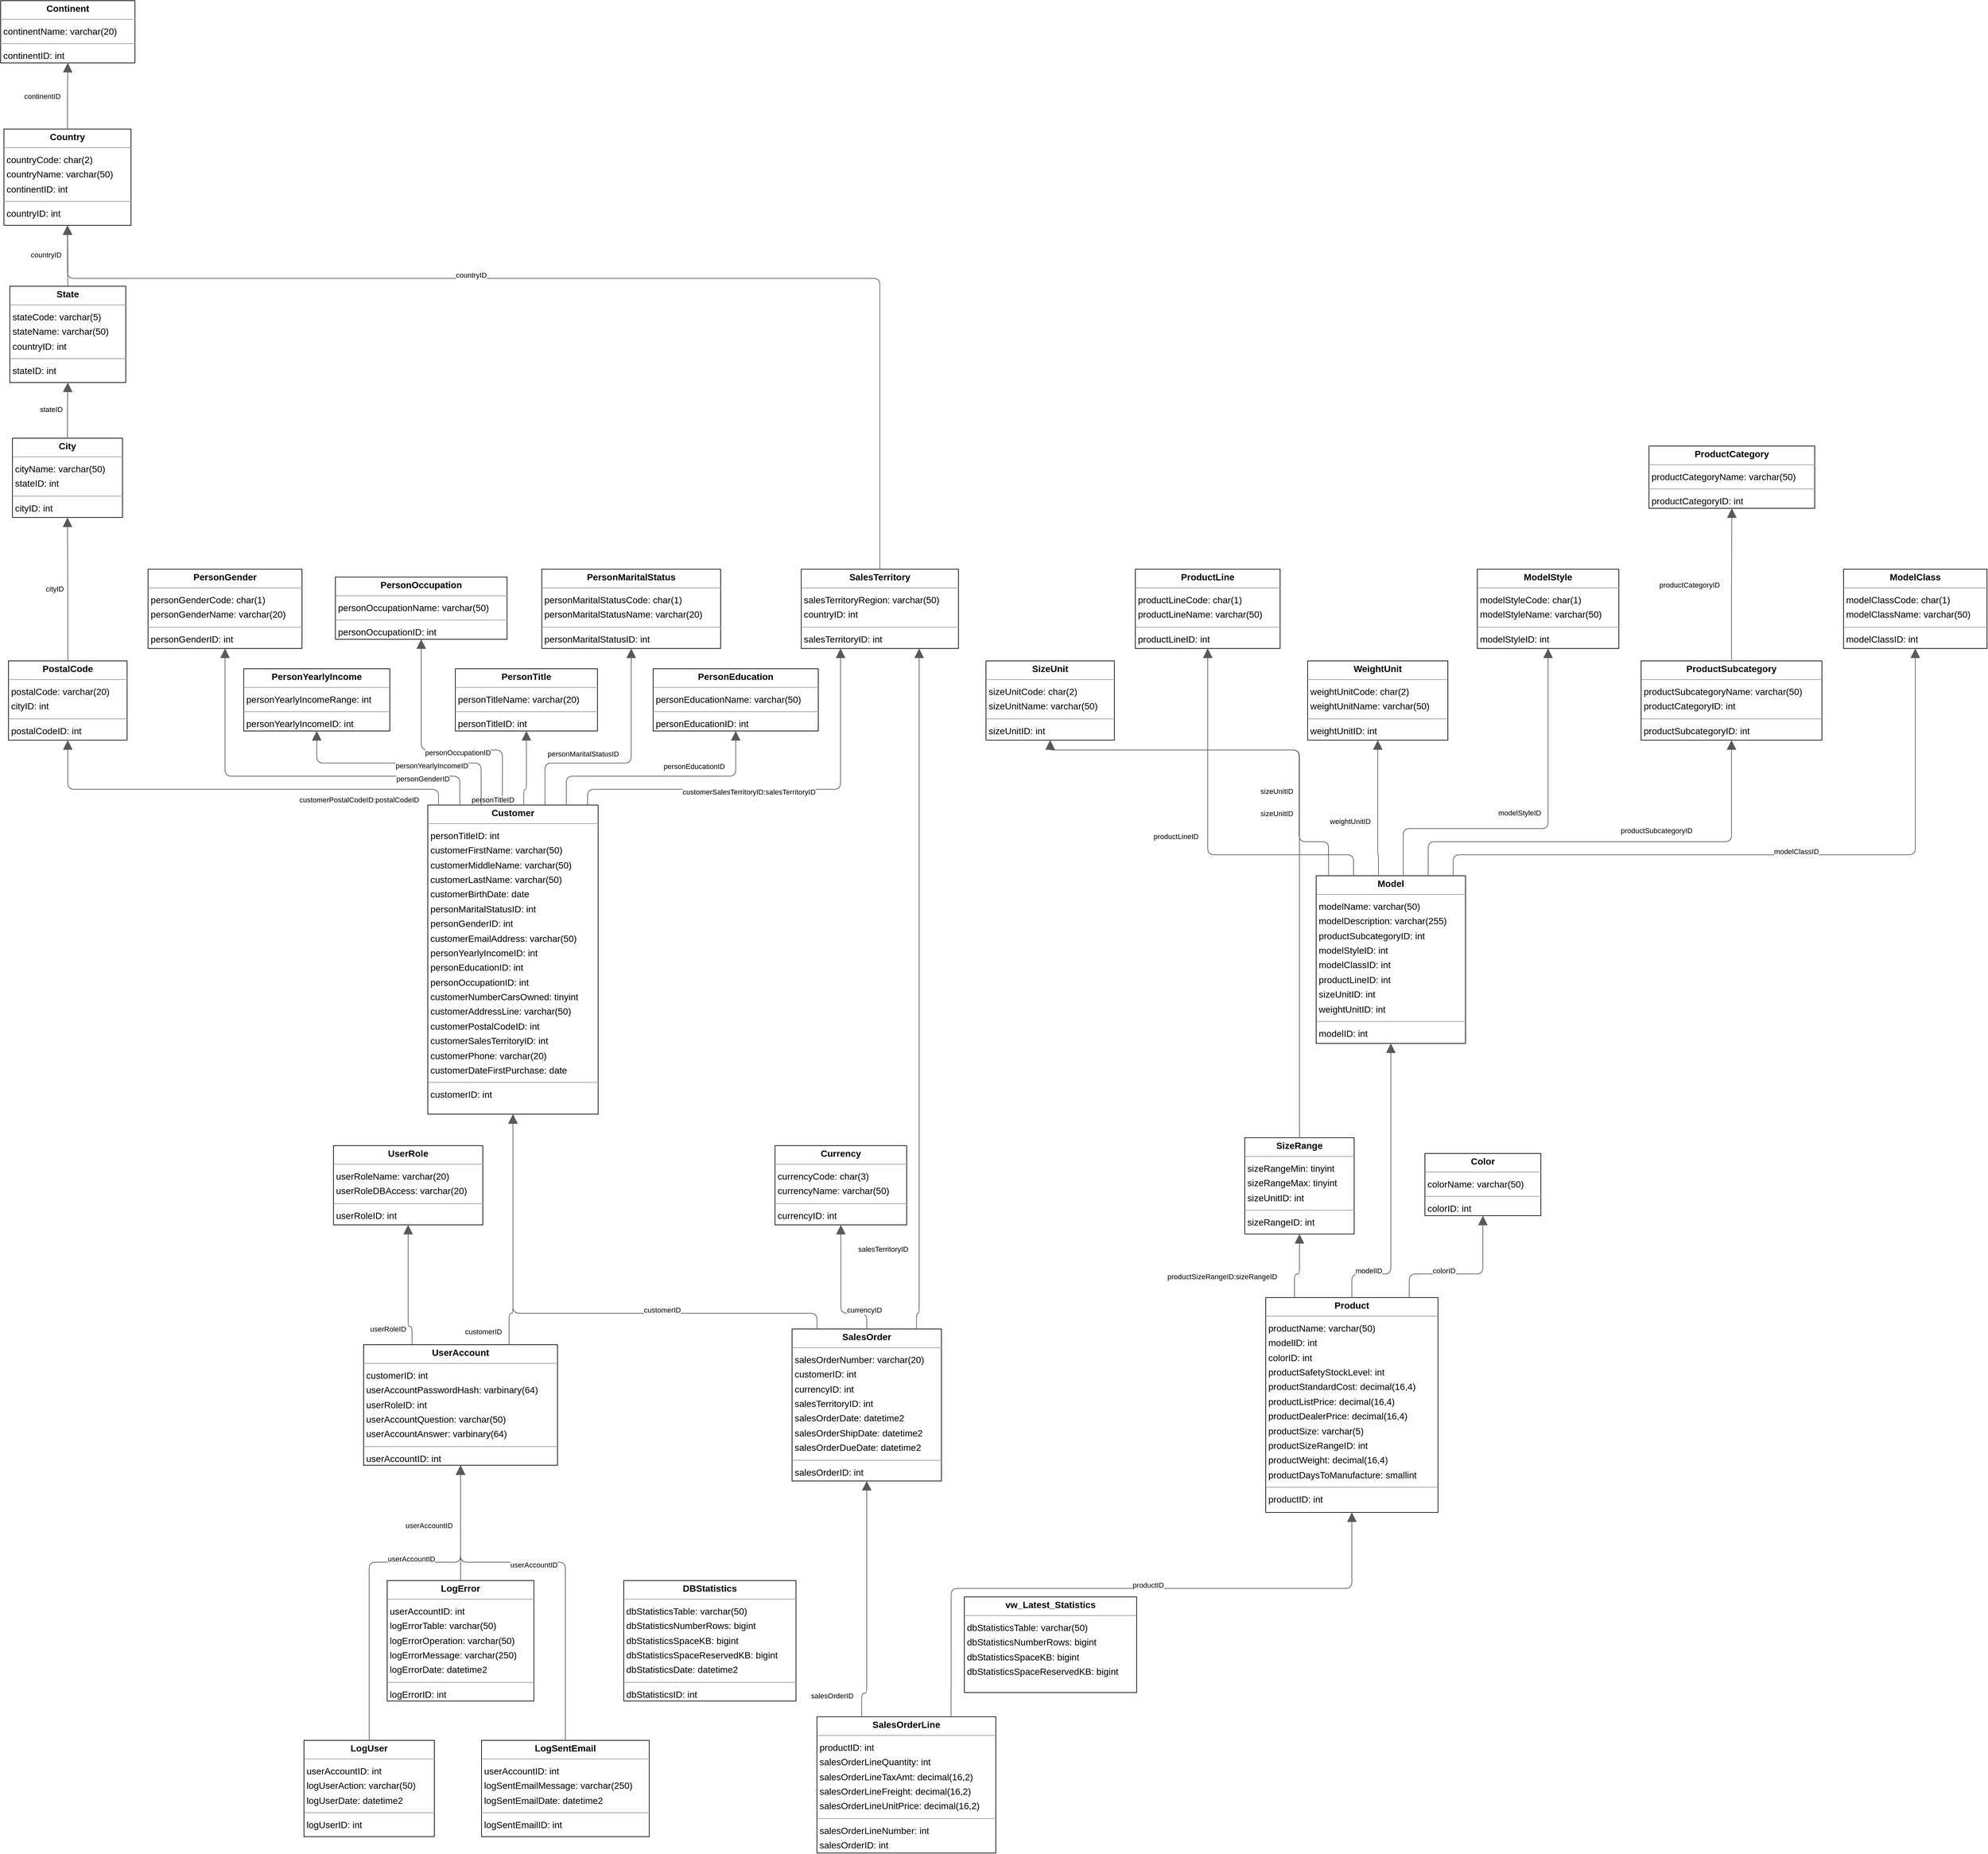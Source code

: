 <mxGraphModel dx="0" dy="0" grid="1" gridSize="10" guides="1" tooltips="1" connect="1" arrows="1" fold="1" page="0" pageScale="1" background="none" math="0" shadow="0">
  <root>
    <mxCell id="0" />
    <mxCell id="1" parent="0" />
    <mxCell id="node23" parent="1" vertex="1" value="&lt;p style=&quot;margin:0px;margin-top:4px;text-align:center;&quot;&gt;&lt;b&gt;City&lt;/b&gt;&lt;/p&gt;&lt;hr size=&quot;1&quot;/&gt;&lt;p style=&quot;margin:0 0 0 4px;line-height:1.6;&quot;&gt; cityName: varchar(50)&lt;br/&gt; stateID: int&lt;/p&gt;&lt;hr size=&quot;1&quot;/&gt;&lt;p style=&quot;margin:0 0 0 4px;line-height:1.6;&quot;&gt; cityID: int&lt;/p&gt;" style="verticalAlign=top;align=left;overflow=fill;fontSize=14;fontFamily=Helvetica;html=1;rounded=0;shadow=0;comic=0;labelBackgroundColor=none;strokeWidth=1;">
      <mxGeometry x="-129" y="432" width="168" height="121" as="geometry" />
    </mxCell>
    <mxCell id="node15" parent="1" vertex="1" value="&lt;p style=&quot;margin:0px;margin-top:4px;text-align:center;&quot;&gt;&lt;b&gt;Color&lt;/b&gt;&lt;/p&gt;&lt;hr size=&quot;1&quot;/&gt;&lt;p style=&quot;margin:0 0 0 4px;line-height:1.6;&quot;&gt; colorName: varchar(50)&lt;/p&gt;&lt;hr size=&quot;1&quot;/&gt;&lt;p style=&quot;margin:0 0 0 4px;line-height:1.6;&quot;&gt; colorID: int&lt;/p&gt;" style="verticalAlign=top;align=left;overflow=fill;fontSize=14;fontFamily=Helvetica;html=1;rounded=0;shadow=0;comic=0;labelBackgroundColor=none;strokeWidth=1;">
      <mxGeometry x="2027" y="1524" width="177" height="95" as="geometry" />
    </mxCell>
    <mxCell id="node22" parent="1" vertex="1" value="&lt;p style=&quot;margin:0px;margin-top:4px;text-align:center;&quot;&gt;&lt;b&gt;Continent&lt;/b&gt;&lt;/p&gt;&lt;hr size=&quot;1&quot;/&gt;&lt;p style=&quot;margin:0 0 0 4px;line-height:1.6;&quot;&gt; continentName: varchar(20)&lt;/p&gt;&lt;hr size=&quot;1&quot;/&gt;&lt;p style=&quot;margin:0 0 0 4px;line-height:1.6;&quot;&gt; continentID: int&lt;/p&gt;" style="verticalAlign=top;align=left;overflow=fill;fontSize=14;fontFamily=Helvetica;html=1;rounded=0;shadow=0;comic=0;labelBackgroundColor=none;strokeWidth=1;">
      <mxGeometry x="-147" y="-236" width="205" height="95" as="geometry" />
    </mxCell>
    <mxCell id="node27" parent="1" vertex="1" value="&lt;p style=&quot;margin:0px;margin-top:4px;text-align:center;&quot;&gt;&lt;b&gt;Country&lt;/b&gt;&lt;/p&gt;&lt;hr size=&quot;1&quot;/&gt;&lt;p style=&quot;margin:0 0 0 4px;line-height:1.6;&quot;&gt; countryCode: char(2)&lt;br/&gt; countryName: varchar(50)&lt;br/&gt; continentID: int&lt;/p&gt;&lt;hr size=&quot;1&quot;/&gt;&lt;p style=&quot;margin:0 0 0 4px;line-height:1.6;&quot;&gt; countryID: int&lt;/p&gt;" style="verticalAlign=top;align=left;overflow=fill;fontSize=14;fontFamily=Helvetica;html=1;rounded=0;shadow=0;comic=0;labelBackgroundColor=none;strokeWidth=1;">
      <mxGeometry x="-142" y="-40" width="194" height="147" as="geometry" />
    </mxCell>
    <mxCell id="node17" parent="1" vertex="1" value="&lt;p style=&quot;margin:0px;margin-top:4px;text-align:center;&quot;&gt;&lt;b&gt;Currency&lt;/b&gt;&lt;/p&gt;&lt;hr size=&quot;1&quot;/&gt;&lt;p style=&quot;margin:0 0 0 4px;line-height:1.6;&quot;&gt; currencyCode: char(3)&lt;br/&gt; currencyName: varchar(50)&lt;/p&gt;&lt;hr size=&quot;1&quot;/&gt;&lt;p style=&quot;margin:0 0 0 4px;line-height:1.6;&quot;&gt; currencyID: int&lt;/p&gt;" style="verticalAlign=top;align=left;overflow=fill;fontSize=14;fontFamily=Helvetica;html=1;rounded=0;shadow=0;comic=0;labelBackgroundColor=none;strokeWidth=1;">
      <mxGeometry x="1035" y="1512" width="201" height="121" as="geometry" />
    </mxCell>
    <mxCell id="node19" parent="1" vertex="1" value="&lt;p style=&quot;margin:0px;margin-top:4px;text-align:center;&quot;&gt;&lt;b&gt;Customer&lt;/b&gt;&lt;/p&gt;&lt;hr size=&quot;1&quot;/&gt;&lt;p style=&quot;margin:0 0 0 4px;line-height:1.6;&quot;&gt; personTitleID: int&lt;br/&gt; customerFirstName: varchar(50)&lt;br/&gt; customerMiddleName: varchar(50)&lt;br/&gt; customerLastName: varchar(50)&lt;br/&gt; customerBirthDate: date&lt;br/&gt; personMaritalStatusID: int&lt;br/&gt; personGenderID: int&lt;br/&gt; customerEmailAddress: varchar(50)&lt;br/&gt; personYearlyIncomeID: int&lt;br/&gt; personEducationID: int&lt;br/&gt; personOccupationID: int&lt;br/&gt; customerNumberCarsOwned: tinyint&lt;br/&gt; customerAddressLine: varchar(50)&lt;br/&gt; customerPostalCodeID: int&lt;br/&gt; customerSalesTerritoryID: int&lt;br/&gt; customerPhone: varchar(20)&lt;br/&gt; customerDateFirstPurchase: date&lt;/p&gt;&lt;hr size=&quot;1&quot;/&gt;&lt;p style=&quot;margin:0 0 0 4px;line-height:1.6;&quot;&gt; customerID: int&lt;/p&gt;" style="verticalAlign=top;align=left;overflow=fill;fontSize=14;fontFamily=Helvetica;html=1;rounded=0;shadow=0;comic=0;labelBackgroundColor=none;strokeWidth=1;">
      <mxGeometry x="505" y="992" width="260" height="472" as="geometry" />
    </mxCell>
    <mxCell id="node31" parent="1" vertex="1" value="&lt;p style=&quot;margin:0px;margin-top:4px;text-align:center;&quot;&gt;&lt;b&gt;DBStatistics&lt;/b&gt;&lt;/p&gt;&lt;hr size=&quot;1&quot;/&gt;&lt;p style=&quot;margin:0 0 0 4px;line-height:1.6;&quot;&gt; dbStatisticsTable: varchar(50)&lt;br/&gt; dbStatisticsNumberRows: bigint&lt;br/&gt; dbStatisticsSpaceKB: bigint&lt;br/&gt; dbStatisticsSpaceReservedKB: bigint&lt;br/&gt; dbStatisticsDate: datetime2&lt;/p&gt;&lt;hr size=&quot;1&quot;/&gt;&lt;p style=&quot;margin:0 0 0 4px;line-height:1.6;&quot;&gt; dbStatisticsID: int&lt;/p&gt;" style="verticalAlign=top;align=left;overflow=fill;fontSize=14;fontFamily=Helvetica;html=1;rounded=0;shadow=0;comic=0;labelBackgroundColor=none;strokeWidth=1;">
      <mxGeometry x="804" y="2176" width="263" height="184" as="geometry" />
    </mxCell>
    <mxCell id="node21" parent="1" vertex="1" value="&lt;p style=&quot;margin:0px;margin-top:4px;text-align:center;&quot;&gt;&lt;b&gt;LogError&lt;/b&gt;&lt;/p&gt;&lt;hr size=&quot;1&quot;/&gt;&lt;p style=&quot;margin:0 0 0 4px;line-height:1.6;&quot;&gt; userAccountID: int&lt;br/&gt; logErrorTable: varchar(50)&lt;br/&gt; logErrorOperation: varchar(50)&lt;br/&gt; logErrorMessage: varchar(250)&lt;br/&gt; logErrorDate: datetime2&lt;/p&gt;&lt;hr size=&quot;1&quot;/&gt;&lt;p style=&quot;margin:0 0 0 4px;line-height:1.6;&quot;&gt; logErrorID: int&lt;/p&gt;" style="verticalAlign=top;align=left;overflow=fill;fontSize=14;fontFamily=Helvetica;html=1;rounded=0;shadow=0;comic=0;labelBackgroundColor=none;strokeWidth=1;">
      <mxGeometry x="443" y="2176" width="224" height="184" as="geometry" />
    </mxCell>
    <mxCell id="node26" parent="1" vertex="1" value="&lt;p style=&quot;margin:0px;margin-top:4px;text-align:center;&quot;&gt;&lt;b&gt;LogSentEmail&lt;/b&gt;&lt;/p&gt;&lt;hr size=&quot;1&quot;/&gt;&lt;p style=&quot;margin:0 0 0 4px;line-height:1.6;&quot;&gt; userAccountID: int&lt;br/&gt; logSentEmailMessage: varchar(250)&lt;br/&gt; logSentEmailDate: datetime2&lt;/p&gt;&lt;hr size=&quot;1&quot;/&gt;&lt;p style=&quot;margin:0 0 0 4px;line-height:1.6;&quot;&gt; logSentEmailID: int&lt;/p&gt;" style="verticalAlign=top;align=left;overflow=fill;fontSize=14;fontFamily=Helvetica;html=1;rounded=0;shadow=0;comic=0;labelBackgroundColor=none;strokeWidth=1;">
      <mxGeometry x="587" y="2420" width="256" height="147" as="geometry" />
    </mxCell>
    <mxCell id="node3" parent="1" vertex="1" value="&lt;p style=&quot;margin:0px;margin-top:4px;text-align:center;&quot;&gt;&lt;b&gt;LogUser&lt;/b&gt;&lt;/p&gt;&lt;hr size=&quot;1&quot;/&gt;&lt;p style=&quot;margin:0 0 0 4px;line-height:1.6;&quot;&gt; userAccountID: int&lt;br/&gt; logUserAction: varchar(50)&lt;br/&gt; logUserDate: datetime2&lt;/p&gt;&lt;hr size=&quot;1&quot;/&gt;&lt;p style=&quot;margin:0 0 0 4px;line-height:1.6;&quot;&gt; logUserID: int&lt;/p&gt;" style="verticalAlign=top;align=left;overflow=fill;fontSize=14;fontFamily=Helvetica;html=1;rounded=0;shadow=0;comic=0;labelBackgroundColor=none;strokeWidth=1;">
      <mxGeometry x="316" y="2420" width="199" height="147" as="geometry" />
    </mxCell>
    <mxCell id="node12" parent="1" vertex="1" value="&lt;p style=&quot;margin:0px;margin-top:4px;text-align:center;&quot;&gt;&lt;b&gt;Model&lt;/b&gt;&lt;/p&gt;&lt;hr size=&quot;1&quot;/&gt;&lt;p style=&quot;margin:0 0 0 4px;line-height:1.6;&quot;&gt; modelName: varchar(50)&lt;br/&gt; modelDescription: varchar(255)&lt;br/&gt; productSubcategoryID: int&lt;br/&gt; modelStyleID: int&lt;br/&gt; modelClassID: int&lt;br/&gt; productLineID: int&lt;br/&gt; sizeUnitID: int&lt;br/&gt; weightUnitID: int&lt;/p&gt;&lt;hr size=&quot;1&quot;/&gt;&lt;p style=&quot;margin:0 0 0 4px;line-height:1.6;&quot;&gt; modelID: int&lt;/p&gt;" style="verticalAlign=top;align=left;overflow=fill;fontSize=14;fontFamily=Helvetica;html=1;rounded=0;shadow=0;comic=0;labelBackgroundColor=none;strokeWidth=1;">
      <mxGeometry x="1861" y="1100" width="228" height="256" as="geometry" />
    </mxCell>
    <mxCell id="node18" parent="1" vertex="1" value="&lt;p style=&quot;margin:0px;margin-top:4px;text-align:center;&quot;&gt;&lt;b&gt;ModelClass&lt;/b&gt;&lt;/p&gt;&lt;hr size=&quot;1&quot;/&gt;&lt;p style=&quot;margin:0 0 0 4px;line-height:1.6;&quot;&gt; modelClassCode: char(1)&lt;br/&gt; modelClassName: varchar(50)&lt;/p&gt;&lt;hr size=&quot;1&quot;/&gt;&lt;p style=&quot;margin:0 0 0 4px;line-height:1.6;&quot;&gt; modelClassID: int&lt;/p&gt;" style="verticalAlign=top;align=left;overflow=fill;fontSize=14;fontFamily=Helvetica;html=1;rounded=0;shadow=0;comic=0;labelBackgroundColor=none;strokeWidth=1;">
      <mxGeometry x="2666" y="632" width="219" height="121" as="geometry" />
    </mxCell>
    <mxCell id="node13" parent="1" vertex="1" value="&lt;p style=&quot;margin:0px;margin-top:4px;text-align:center;&quot;&gt;&lt;b&gt;ModelStyle&lt;/b&gt;&lt;/p&gt;&lt;hr size=&quot;1&quot;/&gt;&lt;p style=&quot;margin:0 0 0 4px;line-height:1.6;&quot;&gt; modelStyleCode: char(1)&lt;br/&gt; modelStyleName: varchar(50)&lt;/p&gt;&lt;hr size=&quot;1&quot;/&gt;&lt;p style=&quot;margin:0 0 0 4px;line-height:1.6;&quot;&gt; modelStyleID: int&lt;/p&gt;" style="verticalAlign=top;align=left;overflow=fill;fontSize=14;fontFamily=Helvetica;html=1;rounded=0;shadow=0;comic=0;labelBackgroundColor=none;strokeWidth=1;">
      <mxGeometry x="2107" y="632" width="216" height="121" as="geometry" />
    </mxCell>
    <mxCell id="node32" parent="1" vertex="1" value="&lt;p style=&quot;margin:0px;margin-top:4px;text-align:center;&quot;&gt;&lt;b&gt;PersonEducation&lt;/b&gt;&lt;/p&gt;&lt;hr size=&quot;1&quot;/&gt;&lt;p style=&quot;margin:0 0 0 4px;line-height:1.6;&quot;&gt; personEducationName: varchar(50)&lt;/p&gt;&lt;hr size=&quot;1&quot;/&gt;&lt;p style=&quot;margin:0 0 0 4px;line-height:1.6;&quot;&gt; personEducationID: int&lt;/p&gt;" style="verticalAlign=top;align=left;overflow=fill;fontSize=14;fontFamily=Helvetica;html=1;rounded=0;shadow=0;comic=0;labelBackgroundColor=none;strokeWidth=1;">
      <mxGeometry x="849" y="784" width="252" height="95" as="geometry" />
    </mxCell>
    <mxCell id="node8" parent="1" vertex="1" value="&lt;p style=&quot;margin:0px;margin-top:4px;text-align:center;&quot;&gt;&lt;b&gt;PersonGender&lt;/b&gt;&lt;/p&gt;&lt;hr size=&quot;1&quot;/&gt;&lt;p style=&quot;margin:0 0 0 4px;line-height:1.6;&quot;&gt; personGenderCode: char(1)&lt;br/&gt; personGenderName: varchar(20)&lt;/p&gt;&lt;hr size=&quot;1&quot;/&gt;&lt;p style=&quot;margin:0 0 0 4px;line-height:1.6;&quot;&gt; personGenderID: int&lt;/p&gt;" style="verticalAlign=top;align=left;overflow=fill;fontSize=14;fontFamily=Helvetica;html=1;rounded=0;shadow=0;comic=0;labelBackgroundColor=none;strokeWidth=1;">
      <mxGeometry x="78" y="632" width="235" height="121" as="geometry" />
    </mxCell>
    <mxCell id="node10" parent="1" vertex="1" value="&lt;p style=&quot;margin:0px;margin-top:4px;text-align:center;&quot;&gt;&lt;b&gt;PersonMaritalStatus&lt;/b&gt;&lt;/p&gt;&lt;hr size=&quot;1&quot;/&gt;&lt;p style=&quot;margin:0 0 0 4px;line-height:1.6;&quot;&gt; personMaritalStatusCode: char(1)&lt;br/&gt; personMaritalStatusName: varchar(20)&lt;/p&gt;&lt;hr size=&quot;1&quot;/&gt;&lt;p style=&quot;margin:0 0 0 4px;line-height:1.6;&quot;&gt; personMaritalStatusID: int&lt;/p&gt;" style="verticalAlign=top;align=left;overflow=fill;fontSize=14;fontFamily=Helvetica;html=1;rounded=0;shadow=0;comic=0;labelBackgroundColor=none;strokeWidth=1;">
      <mxGeometry x="679" y="632" width="273" height="121" as="geometry" />
    </mxCell>
    <mxCell id="node5" parent="1" vertex="1" value="&lt;p style=&quot;margin:0px;margin-top:4px;text-align:center;&quot;&gt;&lt;b&gt;PersonOccupation&lt;/b&gt;&lt;/p&gt;&lt;hr size=&quot;1&quot;/&gt;&lt;p style=&quot;margin:0 0 0 4px;line-height:1.6;&quot;&gt; personOccupationName: varchar(50)&lt;/p&gt;&lt;hr size=&quot;1&quot;/&gt;&lt;p style=&quot;margin:0 0 0 4px;line-height:1.6;&quot;&gt; personOccupationID: int&lt;/p&gt;" style="verticalAlign=top;align=left;overflow=fill;fontSize=14;fontFamily=Helvetica;html=1;rounded=0;shadow=0;comic=0;labelBackgroundColor=none;strokeWidth=1;">
      <mxGeometry x="364" y="644" width="262" height="95" as="geometry" />
    </mxCell>
    <mxCell id="node24" parent="1" vertex="1" value="&lt;p style=&quot;margin:0px;margin-top:4px;text-align:center;&quot;&gt;&lt;b&gt;PersonTitle&lt;/b&gt;&lt;/p&gt;&lt;hr size=&quot;1&quot;/&gt;&lt;p style=&quot;margin:0 0 0 4px;line-height:1.6;&quot;&gt; personTitleName: varchar(20)&lt;/p&gt;&lt;hr size=&quot;1&quot;/&gt;&lt;p style=&quot;margin:0 0 0 4px;line-height:1.6;&quot;&gt; personTitleID: int&lt;/p&gt;" style="verticalAlign=top;align=left;overflow=fill;fontSize=14;fontFamily=Helvetica;html=1;rounded=0;shadow=0;comic=0;labelBackgroundColor=none;strokeWidth=1;">
      <mxGeometry x="547" y="784" width="217" height="95" as="geometry" />
    </mxCell>
    <mxCell id="node30" parent="1" vertex="1" value="&lt;p style=&quot;margin:0px;margin-top:4px;text-align:center;&quot;&gt;&lt;b&gt;PersonYearlyIncome&lt;/b&gt;&lt;/p&gt;&lt;hr size=&quot;1&quot;/&gt;&lt;p style=&quot;margin:0 0 0 4px;line-height:1.6;&quot;&gt; personYearlyIncomeRange: int&lt;/p&gt;&lt;hr size=&quot;1&quot;/&gt;&lt;p style=&quot;margin:0 0 0 4px;line-height:1.6;&quot;&gt; personYearlyIncomeID: int&lt;/p&gt;" style="verticalAlign=top;align=left;overflow=fill;fontSize=14;fontFamily=Helvetica;html=1;rounded=0;shadow=0;comic=0;labelBackgroundColor=none;strokeWidth=1;">
      <mxGeometry x="224" y="784" width="223" height="95" as="geometry" />
    </mxCell>
    <mxCell id="node14" parent="1" vertex="1" value="&lt;p style=&quot;margin:0px;margin-top:4px;text-align:center;&quot;&gt;&lt;b&gt;PostalCode&lt;/b&gt;&lt;/p&gt;&lt;hr size=&quot;1&quot;/&gt;&lt;p style=&quot;margin:0 0 0 4px;line-height:1.6;&quot;&gt; postalCode: varchar(20)&lt;br/&gt; cityID: int&lt;/p&gt;&lt;hr size=&quot;1&quot;/&gt;&lt;p style=&quot;margin:0 0 0 4px;line-height:1.6;&quot;&gt; postalCodeID: int&lt;/p&gt;" style="verticalAlign=top;align=left;overflow=fill;fontSize=14;fontFamily=Helvetica;html=1;rounded=0;shadow=0;comic=0;labelBackgroundColor=none;strokeWidth=1;">
      <mxGeometry x="-135" y="772" width="181" height="121" as="geometry" />
    </mxCell>
    <mxCell id="node11" parent="1" vertex="1" value="&lt;p style=&quot;margin:0px;margin-top:4px;text-align:center;&quot;&gt;&lt;b&gt;Product&lt;/b&gt;&lt;/p&gt;&lt;hr size=&quot;1&quot;/&gt;&lt;p style=&quot;margin:0 0 0 4px;line-height:1.6;&quot;&gt; productName: varchar(50)&lt;br/&gt; modelID: int&lt;br/&gt; colorID: int&lt;br/&gt; productSafetyStockLevel: int&lt;br/&gt; productStandardCost: decimal(16,4)&lt;br/&gt; productListPrice: decimal(16,4)&lt;br/&gt; productDealerPrice: decimal(16,4)&lt;br/&gt; productSize: varchar(5)&lt;br/&gt; productSizeRangeID: int&lt;br/&gt; productWeight: decimal(16,4)&lt;br/&gt; productDaysToManufacture: smallint&lt;/p&gt;&lt;hr size=&quot;1&quot;/&gt;&lt;p style=&quot;margin:0 0 0 4px;line-height:1.6;&quot;&gt; productID: int&lt;/p&gt;" style="verticalAlign=top;align=left;overflow=fill;fontSize=14;fontFamily=Helvetica;html=1;rounded=0;shadow=0;comic=0;labelBackgroundColor=none;strokeWidth=1;">
      <mxGeometry x="1784" y="1744" width="263" height="328" as="geometry" />
    </mxCell>
    <mxCell id="node0" parent="1" vertex="1" value="&lt;p style=&quot;margin:0px;margin-top:4px;text-align:center;&quot;&gt;&lt;b&gt;ProductCategory&lt;/b&gt;&lt;/p&gt;&lt;hr size=&quot;1&quot;/&gt;&lt;p style=&quot;margin:0 0 0 4px;line-height:1.6;&quot;&gt; productCategoryName: varchar(50)&lt;/p&gt;&lt;hr size=&quot;1&quot;/&gt;&lt;p style=&quot;margin:0 0 0 4px;line-height:1.6;&quot;&gt; productCategoryID: int&lt;/p&gt;" style="verticalAlign=top;align=left;overflow=fill;fontSize=14;fontFamily=Helvetica;html=1;rounded=0;shadow=0;comic=0;labelBackgroundColor=none;strokeWidth=1;">
      <mxGeometry x="2369" y="444" width="253" height="95" as="geometry" />
    </mxCell>
    <mxCell id="node4" parent="1" vertex="1" value="&lt;p style=&quot;margin:0px;margin-top:4px;text-align:center;&quot;&gt;&lt;b&gt;ProductLine&lt;/b&gt;&lt;/p&gt;&lt;hr size=&quot;1&quot;/&gt;&lt;p style=&quot;margin:0 0 0 4px;line-height:1.6;&quot;&gt; productLineCode: char(1)&lt;br/&gt; productLineName: varchar(50)&lt;/p&gt;&lt;hr size=&quot;1&quot;/&gt;&lt;p style=&quot;margin:0 0 0 4px;line-height:1.6;&quot;&gt; productLineID: int&lt;/p&gt;" style="verticalAlign=top;align=left;overflow=fill;fontSize=14;fontFamily=Helvetica;html=1;rounded=0;shadow=0;comic=0;labelBackgroundColor=none;strokeWidth=1;">
      <mxGeometry x="1585" y="632" width="221" height="121" as="geometry" />
    </mxCell>
    <mxCell id="node29" parent="1" vertex="1" value="&lt;p style=&quot;margin:0px;margin-top:4px;text-align:center;&quot;&gt;&lt;b&gt;ProductSubcategory&lt;/b&gt;&lt;/p&gt;&lt;hr size=&quot;1&quot;/&gt;&lt;p style=&quot;margin:0 0 0 4px;line-height:1.6;&quot;&gt; productSubcategoryName: varchar(50)&lt;br/&gt; productCategoryID: int&lt;/p&gt;&lt;hr size=&quot;1&quot;/&gt;&lt;p style=&quot;margin:0 0 0 4px;line-height:1.6;&quot;&gt; productSubcategoryID: int&lt;/p&gt;" style="verticalAlign=top;align=left;overflow=fill;fontSize=14;fontFamily=Helvetica;html=1;rounded=0;shadow=0;comic=0;labelBackgroundColor=none;strokeWidth=1;">
      <mxGeometry x="2357" y="772" width="276" height="121" as="geometry" />
    </mxCell>
    <mxCell id="node33" parent="1" vertex="1" value="&lt;p style=&quot;margin:0px;margin-top:4px;text-align:center;&quot;&gt;&lt;b&gt;SalesOrder&lt;/b&gt;&lt;/p&gt;&lt;hr size=&quot;1&quot;/&gt;&lt;p style=&quot;margin:0 0 0 4px;line-height:1.6;&quot;&gt; salesOrderNumber: varchar(20)&lt;br/&gt; customerID: int&lt;br/&gt; currencyID: int&lt;br/&gt; salesTerritoryID: int&lt;br/&gt; salesOrderDate: datetime2&lt;br/&gt; salesOrderShipDate: datetime2&lt;br/&gt; salesOrderDueDate: datetime2&lt;/p&gt;&lt;hr size=&quot;1&quot;/&gt;&lt;p style=&quot;margin:0 0 0 4px;line-height:1.6;&quot;&gt; salesOrderID: int&lt;/p&gt;" style="verticalAlign=top;align=left;overflow=fill;fontSize=14;fontFamily=Helvetica;html=1;rounded=0;shadow=0;comic=0;labelBackgroundColor=none;strokeWidth=1;">
      <mxGeometry x="1061" y="1792" width="228" height="232" as="geometry" />
    </mxCell>
    <mxCell id="node7" parent="1" vertex="1" value="&lt;p style=&quot;margin:0px;margin-top:4px;text-align:center;&quot;&gt;&lt;b&gt;SalesOrderLine&lt;/b&gt;&lt;/p&gt;&lt;hr size=&quot;1&quot;/&gt;&lt;p style=&quot;margin:0 0 0 4px;line-height:1.6;&quot;&gt; productID: int&lt;br/&gt; salesOrderLineQuantity: int&lt;br/&gt; salesOrderLineTaxAmt: decimal(16,2)&lt;br/&gt; salesOrderLineFreight: decimal(16,2)&lt;br/&gt; salesOrderLineUnitPrice: decimal(16,2)&lt;/p&gt;&lt;hr size=&quot;1&quot;/&gt;&lt;p style=&quot;margin:0 0 0 4px;line-height:1.6;&quot;&gt; salesOrderLineNumber: int&lt;br/&gt; salesOrderID: int&lt;/p&gt;" style="verticalAlign=top;align=left;overflow=fill;fontSize=14;fontFamily=Helvetica;html=1;rounded=0;shadow=0;comic=0;labelBackgroundColor=none;strokeWidth=1;">
      <mxGeometry x="1099" y="2384" width="273" height="208" as="geometry" />
    </mxCell>
    <mxCell id="node20" parent="1" vertex="1" value="&lt;p style=&quot;margin:0px;margin-top:4px;text-align:center;&quot;&gt;&lt;b&gt;SalesTerritory&lt;/b&gt;&lt;/p&gt;&lt;hr size=&quot;1&quot;/&gt;&lt;p style=&quot;margin:0 0 0 4px;line-height:1.6;&quot;&gt; salesTerritoryRegion: varchar(50)&lt;br/&gt; countryID: int&lt;/p&gt;&lt;hr size=&quot;1&quot;/&gt;&lt;p style=&quot;margin:0 0 0 4px;line-height:1.6;&quot;&gt; salesTerritoryID: int&lt;/p&gt;" style="verticalAlign=top;align=left;overflow=fill;fontSize=14;fontFamily=Helvetica;html=1;rounded=0;shadow=0;comic=0;labelBackgroundColor=none;strokeWidth=1;">
      <mxGeometry x="1075" y="632" width="240" height="121" as="geometry" />
    </mxCell>
    <mxCell id="node16" parent="1" vertex="1" value="&lt;p style=&quot;margin:0px;margin-top:4px;text-align:center;&quot;&gt;&lt;b&gt;SizeRange&lt;/b&gt;&lt;/p&gt;&lt;hr size=&quot;1&quot;/&gt;&lt;p style=&quot;margin:0 0 0 4px;line-height:1.6;&quot;&gt; sizeRangeMin: tinyint&lt;br/&gt; sizeRangeMax: tinyint&lt;br/&gt; sizeUnitID: int&lt;/p&gt;&lt;hr size=&quot;1&quot;/&gt;&lt;p style=&quot;margin:0 0 0 4px;line-height:1.6;&quot;&gt; sizeRangeID: int&lt;/p&gt;" style="verticalAlign=top;align=left;overflow=fill;fontSize=14;fontFamily=Helvetica;html=1;rounded=0;shadow=0;comic=0;labelBackgroundColor=none;strokeWidth=1;">
      <mxGeometry x="1752" y="1500" width="167" height="147" as="geometry" />
    </mxCell>
    <mxCell id="node6" parent="1" vertex="1" value="&lt;p style=&quot;margin:0px;margin-top:4px;text-align:center;&quot;&gt;&lt;b&gt;SizeUnit&lt;/b&gt;&lt;/p&gt;&lt;hr size=&quot;1&quot;/&gt;&lt;p style=&quot;margin:0 0 0 4px;line-height:1.6;&quot;&gt; sizeUnitCode: char(2)&lt;br/&gt; sizeUnitName: varchar(50)&lt;/p&gt;&lt;hr size=&quot;1&quot;/&gt;&lt;p style=&quot;margin:0 0 0 4px;line-height:1.6;&quot;&gt; sizeUnitID: int&lt;/p&gt;" style="verticalAlign=top;align=left;overflow=fill;fontSize=14;fontFamily=Helvetica;html=1;rounded=0;shadow=0;comic=0;labelBackgroundColor=none;strokeWidth=1;">
      <mxGeometry x="1357" y="772" width="196" height="121" as="geometry" />
    </mxCell>
    <mxCell id="node9" parent="1" vertex="1" value="&lt;p style=&quot;margin:0px;margin-top:4px;text-align:center;&quot;&gt;&lt;b&gt;State&lt;/b&gt;&lt;/p&gt;&lt;hr size=&quot;1&quot;/&gt;&lt;p style=&quot;margin:0 0 0 4px;line-height:1.6;&quot;&gt; stateCode: varchar(5)&lt;br/&gt; stateName: varchar(50)&lt;br/&gt; countryID: int&lt;/p&gt;&lt;hr size=&quot;1&quot;/&gt;&lt;p style=&quot;margin:0 0 0 4px;line-height:1.6;&quot;&gt; stateID: int&lt;/p&gt;" style="verticalAlign=top;align=left;overflow=fill;fontSize=14;fontFamily=Helvetica;html=1;rounded=0;shadow=0;comic=0;labelBackgroundColor=none;strokeWidth=1;">
      <mxGeometry x="-133" y="200" width="177" height="147" as="geometry" />
    </mxCell>
    <mxCell id="node28" parent="1" vertex="1" value="&lt;p style=&quot;margin:0px;margin-top:4px;text-align:center;&quot;&gt;&lt;b&gt;UserAccount&lt;/b&gt;&lt;/p&gt;&lt;hr size=&quot;1&quot;/&gt;&lt;p style=&quot;margin:0 0 0 4px;line-height:1.6;&quot;&gt; customerID: int&lt;br/&gt; userAccountPasswordHash: varbinary(64)&lt;br/&gt; userRoleID: int&lt;br/&gt; userAccountQuestion: varchar(50)&lt;br/&gt; userAccountAnswer: varbinary(64)&lt;/p&gt;&lt;hr size=&quot;1&quot;/&gt;&lt;p style=&quot;margin:0 0 0 4px;line-height:1.6;&quot;&gt; userAccountID: int&lt;/p&gt;" style="verticalAlign=top;align=left;overflow=fill;fontSize=14;fontFamily=Helvetica;html=1;rounded=0;shadow=0;comic=0;labelBackgroundColor=none;strokeWidth=1;">
      <mxGeometry x="407" y="1816" width="296" height="184" as="geometry" />
    </mxCell>
    <mxCell id="node25" parent="1" vertex="1" value="&lt;p style=&quot;margin:0px;margin-top:4px;text-align:center;&quot;&gt;&lt;b&gt;UserRole&lt;/b&gt;&lt;/p&gt;&lt;hr size=&quot;1&quot;/&gt;&lt;p style=&quot;margin:0 0 0 4px;line-height:1.6;&quot;&gt; userRoleName: varchar(20)&lt;br/&gt; userRoleDBAccess: varchar(20)&lt;/p&gt;&lt;hr size=&quot;1&quot;/&gt;&lt;p style=&quot;margin:0 0 0 4px;line-height:1.6;&quot;&gt; userRoleID: int&lt;/p&gt;" style="verticalAlign=top;align=left;overflow=fill;fontSize=14;fontFamily=Helvetica;html=1;rounded=0;shadow=0;comic=0;labelBackgroundColor=none;strokeWidth=1;">
      <mxGeometry x="361" y="1512" width="228" height="121" as="geometry" />
    </mxCell>
    <mxCell id="node1" parent="1" vertex="1" value="&lt;p style=&quot;margin:0px;margin-top:4px;text-align:center;&quot;&gt;&lt;b&gt;WeightUnit&lt;/b&gt;&lt;/p&gt;&lt;hr size=&quot;1&quot;/&gt;&lt;p style=&quot;margin:0 0 0 4px;line-height:1.6;&quot;&gt; weightUnitCode: char(2)&lt;br/&gt; weightUnitName: varchar(50)&lt;/p&gt;&lt;hr size=&quot;1&quot;/&gt;&lt;p style=&quot;margin:0 0 0 4px;line-height:1.6;&quot;&gt; weightUnitID: int&lt;/p&gt;" style="verticalAlign=top;align=left;overflow=fill;fontSize=14;fontFamily=Helvetica;html=1;rounded=0;shadow=0;comic=0;labelBackgroundColor=none;strokeWidth=1;">
      <mxGeometry x="1848" y="772" width="214" height="121" as="geometry" />
    </mxCell>
    <mxCell id="node2" parent="1" vertex="1" value="&lt;p style=&quot;margin:0px;margin-top:4px;text-align:center;&quot;&gt;&lt;b&gt;vw_Latest_Statistics&lt;/b&gt;&lt;/p&gt;&lt;hr size=&quot;1&quot;/&gt;&lt;p style=&quot;margin:0 0 0 4px;line-height:1.6;&quot;&gt; dbStatisticsTable: varchar(50)&lt;br/&gt; dbStatisticsNumberRows: bigint&lt;br/&gt; dbStatisticsSpaceKB: bigint&lt;br/&gt; dbStatisticsSpaceReservedKB: bigint&lt;/p&gt;" style="verticalAlign=top;align=left;overflow=fill;fontSize=14;fontFamily=Helvetica;html=1;rounded=0;shadow=0;comic=0;labelBackgroundColor=none;strokeWidth=1;">
      <mxGeometry x="1324" y="2201" width="263" height="146" as="geometry" />
    </mxCell>
    <mxCell id="edge20" edge="1" value="" parent="1" source="node23" target="node9" style="html=1;rounded=1;edgeStyle=orthogonalEdgeStyle;dashed=0;startArrow=none;endArrow=block;endSize=12;strokeColor=#595959;exitX=0.500;exitY=0.000;exitDx=0;exitDy=0;entryX=0.500;entryY=1.000;entryDx=0;entryDy=0;">
      <mxGeometry width="50" height="50" relative="1" as="geometry">
        <Array as="points" />
      </mxGeometry>
    </mxCell>
    <mxCell id="label122" parent="edge20" vertex="1" connectable="0" value="stateID" style="edgeLabel;resizable=0;html=1;align=left;verticalAlign=top;strokeColor=default;">
      <mxGeometry x="-89" y="375" as="geometry" />
    </mxCell>
    <mxCell id="edge23" edge="1" value="" parent="1" source="node27" target="node22" style="html=1;rounded=1;edgeStyle=orthogonalEdgeStyle;dashed=0;startArrow=none;endArrow=block;endSize=12;strokeColor=#595959;exitX=0.500;exitY=0.000;exitDx=0;exitDy=0;entryX=0.500;entryY=1.000;entryDx=0;entryDy=0;">
      <mxGeometry width="50" height="50" relative="1" as="geometry">
        <Array as="points" />
      </mxGeometry>
    </mxCell>
    <mxCell id="label140" parent="edge23" vertex="1" connectable="0" value="continentID" style="edgeLabel;resizable=0;html=1;align=left;verticalAlign=top;strokeColor=default;">
      <mxGeometry x="-113" y="-103" as="geometry" />
    </mxCell>
    <mxCell id="edge4" edge="1" value="" parent="1" source="node19" target="node32" style="html=1;rounded=1;edgeStyle=orthogonalEdgeStyle;dashed=0;startArrow=none;endArrow=block;endSize=12;strokeColor=#595959;exitX=0.813;exitY=0.000;exitDx=0;exitDy=0;entryX=0.500;entryY=1.000;entryDx=0;entryDy=0;">
      <mxGeometry width="50" height="50" relative="1" as="geometry">
        <Array as="points">
          <mxPoint x="716" y="948" />
          <mxPoint x="975" y="948" />
        </Array>
      </mxGeometry>
    </mxCell>
    <mxCell id="label26" parent="edge4" vertex="1" connectable="0" value="personEducationID" style="edgeLabel;resizable=0;html=1;align=left;verticalAlign=top;strokeColor=default;">
      <mxGeometry x="863" y="920" as="geometry" />
    </mxCell>
    <mxCell id="edge13" edge="1" value="" parent="1" source="node19" target="node8" style="html=1;rounded=1;edgeStyle=orthogonalEdgeStyle;dashed=0;startArrow=none;endArrow=block;endSize=12;strokeColor=#595959;exitX=0.188;exitY=0.000;exitDx=0;exitDy=0;entryX=0.500;entryY=1.000;entryDx=0;entryDy=0;">
      <mxGeometry width="50" height="50" relative="1" as="geometry">
        <Array as="points">
          <mxPoint x="554" y="948" />
          <mxPoint x="195" y="948" />
        </Array>
      </mxGeometry>
    </mxCell>
    <mxCell id="label80" parent="edge13" vertex="1" connectable="0" value="personGenderID" style="edgeLabel;resizable=0;html=1;align=left;verticalAlign=top;strokeColor=default;">
      <mxGeometry x="455" y="939" as="geometry" />
    </mxCell>
    <mxCell id="edge15" edge="1" value="" parent="1" source="node19" target="node10" style="html=1;rounded=1;edgeStyle=orthogonalEdgeStyle;dashed=0;startArrow=none;endArrow=block;endSize=12;strokeColor=#595959;exitX=0.688;exitY=0.000;exitDx=0;exitDy=0;entryX=0.500;entryY=1.000;entryDx=0;entryDy=0;">
      <mxGeometry width="50" height="50" relative="1" as="geometry">
        <Array as="points">
          <mxPoint x="684" y="928" />
          <mxPoint x="815" y="928" />
        </Array>
      </mxGeometry>
    </mxCell>
    <mxCell id="label92" parent="edge15" vertex="1" connectable="0" value="personMaritalStatusID" style="edgeLabel;resizable=0;html=1;align=left;verticalAlign=top;strokeColor=default;">
      <mxGeometry x="686" y="901" as="geometry" />
    </mxCell>
    <mxCell id="edge8" edge="1" value="" parent="1" source="node19" target="node5" style="html=1;rounded=1;edgeStyle=orthogonalEdgeStyle;dashed=0;startArrow=none;endArrow=block;endSize=12;strokeColor=#595959;exitX=0.438;exitY=0.000;exitDx=0;exitDy=0;entryX=0.500;entryY=1.000;entryDx=0;entryDy=0;">
      <mxGeometry width="50" height="50" relative="1" as="geometry">
        <Array as="points">
          <mxPoint x="619" y="908" />
          <mxPoint x="495" y="908" />
        </Array>
      </mxGeometry>
    </mxCell>
    <mxCell id="label50" parent="edge8" vertex="1" connectable="0" value="personOccupationID" style="edgeLabel;resizable=0;html=1;align=left;verticalAlign=top;strokeColor=default;">
      <mxGeometry x="499" y="899" as="geometry" />
    </mxCell>
    <mxCell id="edge26" edge="1" value="" parent="1" source="node19" target="node24" style="html=1;rounded=1;edgeStyle=orthogonalEdgeStyle;dashed=0;startArrow=none;endArrow=block;endSize=12;strokeColor=#595959;exitX=0.563;exitY=0.000;exitDx=0;exitDy=0;entryX=0.500;entryY=1.001;entryDx=0;entryDy=0;">
      <mxGeometry width="50" height="50" relative="1" as="geometry">
        <Array as="points">
          <mxPoint x="651" y="968" />
          <mxPoint x="655" y="968" />
        </Array>
      </mxGeometry>
    </mxCell>
    <mxCell id="label158" parent="edge26" vertex="1" connectable="0" value="personTitleID" style="edgeLabel;resizable=0;html=1;align=left;verticalAlign=top;strokeColor=default;">
      <mxGeometry x="570" y="971" as="geometry" />
    </mxCell>
    <mxCell id="edge32" edge="1" value="" parent="1" source="node19" target="node30" style="html=1;rounded=1;edgeStyle=orthogonalEdgeStyle;dashed=0;startArrow=none;endArrow=block;endSize=12;strokeColor=#595959;exitX=0.313;exitY=0.000;exitDx=0;exitDy=0;entryX=0.500;entryY=1.000;entryDx=0;entryDy=0;">
      <mxGeometry width="50" height="50" relative="1" as="geometry">
        <Array as="points">
          <mxPoint x="586" y="928" />
          <mxPoint x="335" y="928" />
        </Array>
      </mxGeometry>
    </mxCell>
    <mxCell id="label194" parent="edge32" vertex="1" connectable="0" value="personYearlyIncomeID" style="edgeLabel;resizable=0;html=1;align=left;verticalAlign=top;strokeColor=default;">
      <mxGeometry x="454" y="919" as="geometry" />
    </mxCell>
    <mxCell id="edge16" edge="1" value="" parent="1" source="node19" target="node14" style="html=1;rounded=1;edgeStyle=orthogonalEdgeStyle;dashed=0;startArrow=none;endArrow=block;endSize=12;strokeColor=#595959;exitX=0.063;exitY=0.000;exitDx=0;exitDy=0;entryX=0.500;entryY=1.000;entryDx=0;entryDy=0;">
      <mxGeometry width="50" height="50" relative="1" as="geometry">
        <Array as="points">
          <mxPoint x="521" y="968" />
          <mxPoint x="-45" y="968" />
        </Array>
      </mxGeometry>
    </mxCell>
    <mxCell id="label98" parent="edge16" vertex="1" connectable="0" value="customerPostalCodeID:postalCodeID" style="edgeLabel;resizable=0;html=1;align=left;verticalAlign=top;strokeColor=default;">
      <mxGeometry x="307" y="971" as="geometry" />
    </mxCell>
    <mxCell id="edge30" edge="1" value="" parent="1" source="node19" target="node20" style="html=1;rounded=1;edgeStyle=orthogonalEdgeStyle;dashed=0;startArrow=none;endArrow=block;endSize=12;strokeColor=#595959;exitX=0.938;exitY=0.000;exitDx=0;exitDy=0;entryX=0.250;entryY=1.000;entryDx=0;entryDy=0;">
      <mxGeometry width="50" height="50" relative="1" as="geometry">
        <Array as="points">
          <mxPoint x="749" y="968" />
          <mxPoint x="1135" y="968" />
        </Array>
      </mxGeometry>
    </mxCell>
    <mxCell id="label182" parent="edge30" vertex="1" connectable="0" value="customerSalesTerritoryID:salesTerritoryID" style="edgeLabel;resizable=0;html=1;align=left;verticalAlign=top;strokeColor=default;">
      <mxGeometry x="892" y="959" as="geometry" />
    </mxCell>
    <mxCell id="edge12" edge="1" value="" parent="1" source="node21" target="node28" style="html=1;rounded=1;edgeStyle=orthogonalEdgeStyle;dashed=0;startArrow=none;endArrow=block;endSize=12;strokeColor=#595959;exitX=0.500;exitY=0.000;exitDx=0;exitDy=0;entryX=0.500;entryY=1.000;entryDx=0;entryDy=0;">
      <mxGeometry width="50" height="50" relative="1" as="geometry">
        <Array as="points" />
      </mxGeometry>
    </mxCell>
    <mxCell id="label74" parent="edge12" vertex="1" connectable="0" value="userAccountID" style="edgeLabel;resizable=0;html=1;align=left;verticalAlign=top;strokeColor=default;">
      <mxGeometry x="469" y="2079" as="geometry" />
    </mxCell>
    <mxCell id="edge1" edge="1" value="" parent="1" source="node26" target="node28" style="html=1;rounded=1;edgeStyle=orthogonalEdgeStyle;dashed=0;startArrow=none;endArrow=block;endSize=12;strokeColor=#595959;exitX=0.500;exitY=0.000;exitDx=0;exitDy=0;entryX=0.500;entryY=1.000;entryDx=0;entryDy=0;">
      <mxGeometry width="50" height="50" relative="1" as="geometry">
        <Array as="points">
          <mxPoint x="715" y="2148" />
          <mxPoint x="555" y="2148" />
        </Array>
      </mxGeometry>
    </mxCell>
    <mxCell id="label8" parent="edge1" vertex="1" connectable="0" value="userAccountID" style="edgeLabel;resizable=0;html=1;align=left;verticalAlign=top;strokeColor=default;">
      <mxGeometry x="629" y="2139" as="geometry" />
    </mxCell>
    <mxCell id="edge7" edge="1" value="" parent="1" source="node3" target="node28" style="html=1;rounded=1;edgeStyle=orthogonalEdgeStyle;dashed=0;startArrow=none;endArrow=block;endSize=12;strokeColor=#595959;exitX=0.500;exitY=0.000;exitDx=0;exitDy=0;entryX=0.500;entryY=1.000;entryDx=0;entryDy=0;">
      <mxGeometry width="50" height="50" relative="1" as="geometry">
        <Array as="points">
          <mxPoint x="415" y="2148" />
          <mxPoint x="555" y="2148" />
        </Array>
      </mxGeometry>
    </mxCell>
    <mxCell id="label44" parent="edge7" vertex="1" connectable="0" value="userAccountID" style="edgeLabel;resizable=0;html=1;align=left;verticalAlign=top;strokeColor=default;">
      <mxGeometry x="442" y="2130" as="geometry" />
    </mxCell>
    <mxCell id="edge0" edge="1" value="" parent="1" source="node12" target="node18" style="html=1;rounded=1;edgeStyle=orthogonalEdgeStyle;dashed=0;startArrow=none;endArrow=block;endSize=12;strokeColor=#595959;exitX=0.917;exitY=0.000;exitDx=0;exitDy=0;entryX=0.500;entryY=1.000;entryDx=0;entryDy=0;">
      <mxGeometry width="50" height="50" relative="1" as="geometry">
        <Array as="points">
          <mxPoint x="2070" y="1068" />
          <mxPoint x="2775" y="1068" />
        </Array>
      </mxGeometry>
    </mxCell>
    <mxCell id="label2" parent="edge0" vertex="1" connectable="0" value="modelClassID" style="edgeLabel;resizable=0;html=1;align=left;verticalAlign=top;strokeColor=default;">
      <mxGeometry x="2558" y="1050" as="geometry" />
    </mxCell>
    <mxCell id="edge31" edge="1" value="" parent="1" source="node12" target="node13" style="html=1;rounded=1;edgeStyle=orthogonalEdgeStyle;dashed=0;startArrow=none;endArrow=block;endSize=12;strokeColor=#595959;exitX=0.583;exitY=0.000;exitDx=0;exitDy=0;entryX=0.500;entryY=1.000;entryDx=0;entryDy=0;">
      <mxGeometry width="50" height="50" relative="1" as="geometry">
        <Array as="points">
          <mxPoint x="1994" y="1028" />
          <mxPoint x="2215" y="1028" />
        </Array>
      </mxGeometry>
    </mxCell>
    <mxCell id="label188" parent="edge31" vertex="1" connectable="0" value="modelStyleID" style="edgeLabel;resizable=0;html=1;align=left;verticalAlign=top;strokeColor=default;">
      <mxGeometry x="2137" y="991" as="geometry" />
    </mxCell>
    <mxCell id="edge21" edge="1" value="" parent="1" source="node12" target="node4" style="html=1;rounded=1;edgeStyle=orthogonalEdgeStyle;dashed=0;startArrow=none;endArrow=block;endSize=12;strokeColor=#595959;exitX=0.250;exitY=0.000;exitDx=0;exitDy=0;entryX=0.500;entryY=1.000;entryDx=0;entryDy=0;">
      <mxGeometry width="50" height="50" relative="1" as="geometry">
        <Array as="points">
          <mxPoint x="1918" y="1068" />
          <mxPoint x="1695" y="1068" />
        </Array>
      </mxGeometry>
    </mxCell>
    <mxCell id="label128" parent="edge21" vertex="1" connectable="0" value="productLineID" style="edgeLabel;resizable=0;html=1;align=left;verticalAlign=top;strokeColor=default;">
      <mxGeometry x="1611" y="1027" as="geometry" />
    </mxCell>
    <mxCell id="edge28" edge="1" value="" parent="1" source="node12" target="node29" style="html=1;rounded=1;edgeStyle=orthogonalEdgeStyle;dashed=0;startArrow=none;endArrow=block;endSize=12;strokeColor=#595959;exitX=0.750;exitY=0.000;exitDx=0;exitDy=0;entryX=0.500;entryY=1.000;entryDx=0;entryDy=0;">
      <mxGeometry width="50" height="50" relative="1" as="geometry">
        <Array as="points">
          <mxPoint x="2032" y="1048" />
          <mxPoint x="2495" y="1048" />
        </Array>
      </mxGeometry>
    </mxCell>
    <mxCell id="label170" parent="edge28" vertex="1" connectable="0" value="productSubcategoryID" style="edgeLabel;resizable=0;html=1;align=left;verticalAlign=top;strokeColor=default;">
      <mxGeometry x="2324" y="1018" as="geometry" />
    </mxCell>
    <mxCell id="edge3" edge="1" value="" parent="1" source="node12" target="node6" style="html=1;rounded=1;edgeStyle=orthogonalEdgeStyle;dashed=0;startArrow=none;endArrow=block;endSize=12;strokeColor=#595959;exitX=0.083;exitY=0.000;exitDx=0;exitDy=0;entryX=0.500;entryY=1.000;entryDx=0;entryDy=0;">
      <mxGeometry width="50" height="50" relative="1" as="geometry">
        <Array as="points">
          <mxPoint x="1880" y="1048" />
          <mxPoint x="1835" y="1048" />
          <mxPoint x="1835" y="908" />
          <mxPoint x="1455" y="908" />
        </Array>
      </mxGeometry>
    </mxCell>
    <mxCell id="label20" parent="edge3" vertex="1" connectable="0" value="sizeUnitID" style="edgeLabel;resizable=0;html=1;align=left;verticalAlign=top;strokeColor=default;">
      <mxGeometry x="1774" y="992" as="geometry" />
    </mxCell>
    <mxCell id="edge9" edge="1" value="" parent="1" source="node12" target="node1" style="html=1;rounded=1;edgeStyle=orthogonalEdgeStyle;dashed=0;startArrow=none;endArrow=block;endSize=12;strokeColor=#595959;exitX=0.417;exitY=0.000;exitDx=0;exitDy=0;entryX=0.500;entryY=1.000;entryDx=0;entryDy=0;">
      <mxGeometry width="50" height="50" relative="1" as="geometry">
        <Array as="points">
          <mxPoint x="1956" y="1068" />
          <mxPoint x="1955" y="1068" />
        </Array>
      </mxGeometry>
    </mxCell>
    <mxCell id="label56" parent="edge9" vertex="1" connectable="0" value="weightUnitID" style="edgeLabel;resizable=0;html=1;align=left;verticalAlign=top;strokeColor=default;">
      <mxGeometry x="1880" y="1004" as="geometry" />
    </mxCell>
    <mxCell id="edge18" edge="1" value="" parent="1" source="node14" target="node23" style="html=1;rounded=1;edgeStyle=orthogonalEdgeStyle;dashed=0;startArrow=none;endArrow=block;endSize=12;strokeColor=#595959;exitX=0.500;exitY=0.000;exitDx=0;exitDy=0;entryX=0.500;entryY=1.000;entryDx=0;entryDy=0;">
      <mxGeometry width="50" height="50" relative="1" as="geometry">
        <Array as="points" />
      </mxGeometry>
    </mxCell>
    <mxCell id="label110" parent="edge18" vertex="1" connectable="0" value="cityID" style="edgeLabel;resizable=0;html=1;align=left;verticalAlign=top;strokeColor=default;">
      <mxGeometry x="-80" y="649" as="geometry" />
    </mxCell>
    <mxCell id="edge27" edge="1" value="" parent="1" source="node11" target="node15" style="html=1;rounded=1;edgeStyle=orthogonalEdgeStyle;dashed=0;startArrow=none;endArrow=block;endSize=12;strokeColor=#595959;exitX=0.833;exitY=0.000;exitDx=0;exitDy=0;entryX=0.500;entryY=1.001;entryDx=0;entryDy=0;">
      <mxGeometry width="50" height="50" relative="1" as="geometry">
        <Array as="points">
          <mxPoint x="2003" y="1708" />
          <mxPoint x="2115" y="1708" />
        </Array>
      </mxGeometry>
    </mxCell>
    <mxCell id="label164" parent="edge27" vertex="1" connectable="0" value="colorID" style="edgeLabel;resizable=0;html=1;align=left;verticalAlign=top;strokeColor=default;">
      <mxGeometry x="2037" y="1690" as="geometry" />
    </mxCell>
    <mxCell id="edge2" edge="1" value="" parent="1" source="node11" target="node12" style="html=1;rounded=1;edgeStyle=orthogonalEdgeStyle;dashed=0;startArrow=none;endArrow=block;endSize=12;strokeColor=#595959;exitX=0.500;exitY=0.000;exitDx=0;exitDy=0;entryX=0.500;entryY=1.000;entryDx=0;entryDy=0;">
      <mxGeometry width="50" height="50" relative="1" as="geometry">
        <Array as="points">
          <mxPoint x="1915" y="1708" />
          <mxPoint x="1975" y="1708" />
        </Array>
      </mxGeometry>
    </mxCell>
    <mxCell id="label14" parent="edge2" vertex="1" connectable="0" value="modelID" style="edgeLabel;resizable=0;html=1;align=left;verticalAlign=top;strokeColor=default;">
      <mxGeometry x="1919" y="1690" as="geometry" />
    </mxCell>
    <mxCell id="edge17" edge="1" value="" parent="1" source="node11" target="node16" style="html=1;rounded=1;edgeStyle=orthogonalEdgeStyle;dashed=0;startArrow=none;endArrow=block;endSize=12;strokeColor=#595959;exitX=0.167;exitY=0.000;exitDx=0;exitDy=0;entryX=0.500;entryY=1.000;entryDx=0;entryDy=0;">
      <mxGeometry width="50" height="50" relative="1" as="geometry">
        <Array as="points">
          <mxPoint x="1827" y="1708" />
          <mxPoint x="1835" y="1708" />
        </Array>
      </mxGeometry>
    </mxCell>
    <mxCell id="label104" parent="edge17" vertex="1" connectable="0" value="productSizeRangeID:sizeRangeID" style="edgeLabel;resizable=0;html=1;align=left;verticalAlign=top;strokeColor=default;">
      <mxGeometry x="1632" y="1699" as="geometry" />
    </mxCell>
    <mxCell id="edge33" edge="1" value="" parent="1" source="node29" target="node0" style="html=1;rounded=1;edgeStyle=orthogonalEdgeStyle;dashed=0;startArrow=none;endArrow=block;endSize=12;strokeColor=#595959;exitX=0.500;exitY=0.000;exitDx=0;exitDy=0;entryX=0.500;entryY=1.000;entryDx=0;entryDy=0;">
      <mxGeometry width="50" height="50" relative="1" as="geometry">
        <Array as="points" />
      </mxGeometry>
    </mxCell>
    <mxCell id="label200" parent="edge33" vertex="1" connectable="0" value="productCategoryID" style="edgeLabel;resizable=0;html=1;align=left;verticalAlign=top;strokeColor=default;">
      <mxGeometry x="2383" y="643" as="geometry" />
    </mxCell>
    <mxCell id="edge29" edge="1" value="" parent="1" source="node33" target="node17" style="html=1;rounded=1;edgeStyle=orthogonalEdgeStyle;dashed=0;startArrow=none;endArrow=block;endSize=12;strokeColor=#595959;exitX=0.500;exitY=0.000;exitDx=0;exitDy=0;entryX=0.500;entryY=1.000;entryDx=0;entryDy=0;">
      <mxGeometry width="50" height="50" relative="1" as="geometry">
        <Array as="points">
          <mxPoint x="1175" y="1768" />
          <mxPoint x="1135" y="1768" />
        </Array>
      </mxGeometry>
    </mxCell>
    <mxCell id="label176" parent="edge29" vertex="1" connectable="0" value="currencyID" style="edgeLabel;resizable=0;html=1;align=left;verticalAlign=top;strokeColor=default;">
      <mxGeometry x="1143" y="1750" as="geometry" />
    </mxCell>
    <mxCell id="edge10" edge="1" value="" parent="1" source="node33" target="node19" style="html=1;rounded=1;edgeStyle=orthogonalEdgeStyle;dashed=0;startArrow=none;endArrow=block;endSize=12;strokeColor=#595959;exitX=0.167;exitY=0.000;exitDx=0;exitDy=0;entryX=0.500;entryY=1.000;entryDx=0;entryDy=0;">
      <mxGeometry width="50" height="50" relative="1" as="geometry">
        <Array as="points">
          <mxPoint x="1099" y="1768" />
          <mxPoint x="635" y="1768" />
        </Array>
      </mxGeometry>
    </mxCell>
    <mxCell id="label62" parent="edge10" vertex="1" connectable="0" value="customerID" style="edgeLabel;resizable=0;html=1;align=left;verticalAlign=top;strokeColor=default;">
      <mxGeometry x="833" y="1750" as="geometry" />
    </mxCell>
    <mxCell id="edge25" edge="1" value="" parent="1" source="node33" target="node20" style="html=1;rounded=1;edgeStyle=orthogonalEdgeStyle;dashed=0;startArrow=none;endArrow=block;endSize=12;strokeColor=#595959;exitX=0.833;exitY=0.000;exitDx=0;exitDy=0;entryX=0.750;entryY=1.000;entryDx=0;entryDy=0;">
      <mxGeometry width="50" height="50" relative="1" as="geometry">
        <Array as="points">
          <mxPoint x="1251" y="1768" />
          <mxPoint x="1255" y="1768" />
        </Array>
      </mxGeometry>
    </mxCell>
    <mxCell id="label152" parent="edge25" vertex="1" connectable="0" value="salesTerritoryID" style="edgeLabel;resizable=0;html=1;align=left;verticalAlign=top;strokeColor=default;">
      <mxGeometry x="1160" y="1657" as="geometry" />
    </mxCell>
    <mxCell id="edge11" edge="1" value="" parent="1" source="node7" target="node11" style="html=1;rounded=1;edgeStyle=orthogonalEdgeStyle;dashed=0;startArrow=none;endArrow=block;endSize=12;strokeColor=#595959;exitX=0.750;exitY=0.000;exitDx=0;exitDy=0;entryX=0.500;entryY=1.000;entryDx=0;entryDy=0;">
      <mxGeometry width="50" height="50" relative="1" as="geometry">
        <Array as="points">
          <mxPoint x="1303" y="2188" />
          <mxPoint x="1915" y="2188" />
        </Array>
      </mxGeometry>
    </mxCell>
    <mxCell id="label68" parent="edge11" vertex="1" connectable="0" value="productID" style="edgeLabel;resizable=0;html=1;align=left;verticalAlign=top;strokeColor=default;">
      <mxGeometry x="1579" y="2170" as="geometry" />
    </mxCell>
    <mxCell id="edge14" edge="1" value="" parent="1" source="node7" target="node33" style="html=1;rounded=1;edgeStyle=orthogonalEdgeStyle;dashed=0;startArrow=none;endArrow=block;endSize=12;strokeColor=#595959;exitX=0.250;exitY=0.000;exitDx=0;exitDy=0;entryX=0.500;entryY=1.000;entryDx=0;entryDy=0;">
      <mxGeometry width="50" height="50" relative="1" as="geometry">
        <Array as="points">
          <mxPoint x="1167" y="2348" />
          <mxPoint x="1175" y="2348" />
        </Array>
      </mxGeometry>
    </mxCell>
    <mxCell id="label86" parent="edge14" vertex="1" connectable="0" value="salesOrderID" style="edgeLabel;resizable=0;html=1;align=left;verticalAlign=top;strokeColor=default;">
      <mxGeometry x="1088" y="2339" as="geometry" />
    </mxCell>
    <mxCell id="edge6" edge="1" value="" parent="1" source="node20" target="node27" style="html=1;rounded=1;edgeStyle=orthogonalEdgeStyle;dashed=0;startArrow=none;endArrow=block;endSize=12;strokeColor=#595959;exitX=0.500;exitY=0.000;exitDx=0;exitDy=0;entryX=0.500;entryY=1.000;entryDx=0;entryDy=0;">
      <mxGeometry width="50" height="50" relative="1" as="geometry">
        <Array as="points">
          <mxPoint x="1195" y="188" />
          <mxPoint x="-45" y="188" />
        </Array>
      </mxGeometry>
    </mxCell>
    <mxCell id="label38" parent="edge6" vertex="1" connectable="0" value="countryID" style="edgeLabel;resizable=0;html=1;align=left;verticalAlign=top;strokeColor=default;">
      <mxGeometry x="546" y="170" as="geometry" />
    </mxCell>
    <mxCell id="edge5" edge="1" value="" parent="1" source="node16" target="node6" style="html=1;rounded=1;edgeStyle=orthogonalEdgeStyle;dashed=0;startArrow=none;endArrow=block;endSize=12;strokeColor=#595959;exitX=0.500;exitY=0.000;exitDx=0;exitDy=0;entryX=0.500;entryY=1.000;entryDx=0;entryDy=0;">
      <mxGeometry width="50" height="50" relative="1" as="geometry">
        <Array as="points">
          <mxPoint x="1835" y="908" />
          <mxPoint x="1455" y="908" />
        </Array>
      </mxGeometry>
    </mxCell>
    <mxCell id="label32" parent="edge5" vertex="1" connectable="0" value="sizeUnitID" style="edgeLabel;resizable=0;html=1;align=left;verticalAlign=top;strokeColor=default;">
      <mxGeometry x="1774" y="958" as="geometry" />
    </mxCell>
    <mxCell id="edge24" edge="1" value="" parent="1" source="node9" target="node27" style="html=1;rounded=1;edgeStyle=orthogonalEdgeStyle;dashed=0;startArrow=none;endArrow=block;endSize=12;strokeColor=#595959;exitX=0.500;exitY=0.000;exitDx=0;exitDy=0;entryX=0.500;entryY=1.000;entryDx=0;entryDy=0;">
      <mxGeometry width="50" height="50" relative="1" as="geometry">
        <Array as="points" />
      </mxGeometry>
    </mxCell>
    <mxCell id="label146" parent="edge24" vertex="1" connectable="0" value="countryID" style="edgeLabel;resizable=0;html=1;align=left;verticalAlign=top;strokeColor=default;">
      <mxGeometry x="-103" y="139" as="geometry" />
    </mxCell>
    <mxCell id="edge22" edge="1" value="" parent="1" source="node28" target="node19" style="html=1;rounded=1;edgeStyle=orthogonalEdgeStyle;dashed=0;startArrow=none;endArrow=block;endSize=12;strokeColor=#595959;exitX=0.750;exitY=0.000;exitDx=0;exitDy=0;entryX=0.500;entryY=1.000;entryDx=0;entryDy=0;">
      <mxGeometry width="50" height="50" relative="1" as="geometry">
        <Array as="points">
          <mxPoint x="629" y="1768" />
          <mxPoint x="635" y="1768" />
        </Array>
      </mxGeometry>
    </mxCell>
    <mxCell id="label134" parent="edge22" vertex="1" connectable="0" value="customerID" style="edgeLabel;resizable=0;html=1;align=left;verticalAlign=top;strokeColor=default;">
      <mxGeometry x="560" y="1783" as="geometry" />
    </mxCell>
    <mxCell id="edge19" edge="1" value="" parent="1" source="node28" target="node25" style="html=1;rounded=1;edgeStyle=orthogonalEdgeStyle;dashed=0;startArrow=none;endArrow=block;endSize=12;strokeColor=#595959;exitX=0.250;exitY=0.000;exitDx=0;exitDy=0;entryX=0.500;entryY=1.000;entryDx=0;entryDy=0;">
      <mxGeometry width="50" height="50" relative="1" as="geometry">
        <Array as="points">
          <mxPoint x="481" y="1788" />
          <mxPoint x="475" y="1788" />
        </Array>
      </mxGeometry>
    </mxCell>
    <mxCell id="label116" parent="edge19" vertex="1" connectable="0" value="userRoleID" style="edgeLabel;resizable=0;html=1;align=left;verticalAlign=top;strokeColor=default;">
      <mxGeometry x="415" y="1779" as="geometry" />
    </mxCell>
  </root>
</mxGraphModel>